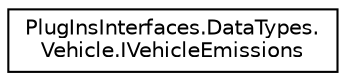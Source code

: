 digraph "Graphical Class Hierarchy"
{
  edge [fontname="Helvetica",fontsize="10",labelfontname="Helvetica",labelfontsize="10"];
  node [fontname="Helvetica",fontsize="10",shape=record];
  rankdir="LR";
  Node1 [label="PlugInsInterfaces.DataTypes.\lVehicle.IVehicleEmissions",height=0.2,width=0.4,color="black", fillcolor="white", style="filled",URL="$interface_plug_ins_interfaces_1_1_data_types_1_1_vehicle_1_1_i_vehicle_emissions.html",tooltip="Emissions associated to a vehicle "];
}
